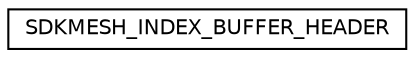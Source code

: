digraph G
{
  edge [fontname="Helvetica",fontsize="10",labelfontname="Helvetica",labelfontsize="10"];
  node [fontname="Helvetica",fontsize="10",shape=record];
  rankdir="LR";
  Node1 [label="SDKMESH_INDEX_BUFFER_HEADER",height=0.2,width=0.4,color="black", fillcolor="white", style="filled",URL="$struct_s_d_k_m_e_s_h___i_n_d_e_x___b_u_f_f_e_r___h_e_a_d_e_r.html"];
}
